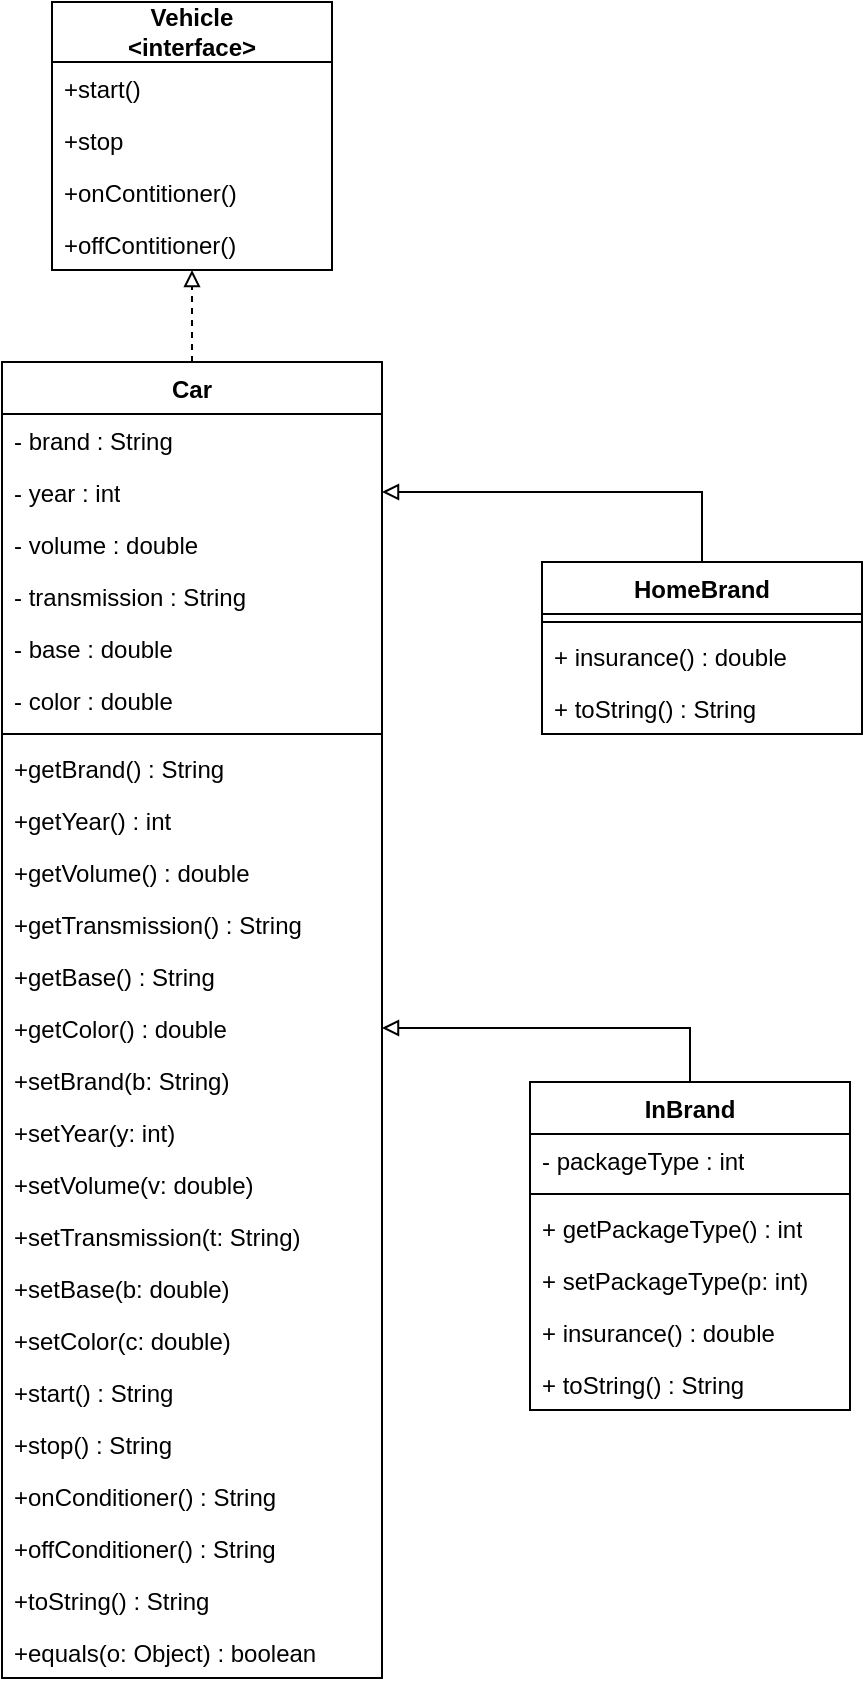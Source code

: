 <mxfile version="26.0.4">
  <diagram name="Страница — 1" id="45xlAPgCYsQbPUSZcsBX">
    <mxGraphModel dx="1021" dy="1172" grid="1" gridSize="10" guides="1" tooltips="1" connect="1" arrows="1" fold="1" page="1" pageScale="1" pageWidth="827" pageHeight="1169" math="0" shadow="0">
      <root>
        <mxCell id="0" />
        <mxCell id="1" parent="0" />
        <mxCell id="WF_6Q1EmhFpxQpMpNTFj-10" style="edgeStyle=orthogonalEdgeStyle;rounded=0;orthogonalLoop=1;jettySize=auto;html=1;exitX=0.5;exitY=0;exitDx=0;exitDy=0;entryX=0.5;entryY=1;entryDx=0;entryDy=0;dashed=1;endArrow=block;endFill=0;" edge="1" parent="1" source="RyboxjIsO-Uu-9lAkctf-5" target="WF_6Q1EmhFpxQpMpNTFj-5">
          <mxGeometry relative="1" as="geometry" />
        </mxCell>
        <mxCell id="RyboxjIsO-Uu-9lAkctf-5" value="Car" style="swimlane;fontStyle=1;align=center;verticalAlign=top;childLayout=stackLayout;horizontal=1;startSize=26;horizontalStack=0;resizeParent=1;resizeParentMax=0;resizeLast=0;collapsible=1;marginBottom=0;whiteSpace=wrap;html=1;" parent="1" vertex="1">
          <mxGeometry x="150" y="290" width="190" height="658" as="geometry" />
        </mxCell>
        <mxCell id="RyboxjIsO-Uu-9lAkctf-6" value="- brand : String" style="text;strokeColor=none;fillColor=none;align=left;verticalAlign=top;spacingLeft=4;spacingRight=4;overflow=hidden;rotatable=0;points=[[0,0.5],[1,0.5]];portConstraint=eastwest;whiteSpace=wrap;html=1;" parent="RyboxjIsO-Uu-9lAkctf-5" vertex="1">
          <mxGeometry y="26" width="190" height="26" as="geometry" />
        </mxCell>
        <mxCell id="RyboxjIsO-Uu-9lAkctf-9" value="- year : int" style="text;strokeColor=none;fillColor=none;align=left;verticalAlign=top;spacingLeft=4;spacingRight=4;overflow=hidden;rotatable=0;points=[[0,0.5],[1,0.5]];portConstraint=eastwest;whiteSpace=wrap;html=1;" parent="RyboxjIsO-Uu-9lAkctf-5" vertex="1">
          <mxGeometry y="52" width="190" height="26" as="geometry" />
        </mxCell>
        <mxCell id="RyboxjIsO-Uu-9lAkctf-10" value="- volume : double" style="text;strokeColor=none;fillColor=none;align=left;verticalAlign=top;spacingLeft=4;spacingRight=4;overflow=hidden;rotatable=0;points=[[0,0.5],[1,0.5]];portConstraint=eastwest;whiteSpace=wrap;html=1;" parent="RyboxjIsO-Uu-9lAkctf-5" vertex="1">
          <mxGeometry y="78" width="190" height="26" as="geometry" />
        </mxCell>
        <mxCell id="RyboxjIsO-Uu-9lAkctf-11" value="- transmission : String" style="text;strokeColor=none;fillColor=none;align=left;verticalAlign=top;spacingLeft=4;spacingRight=4;overflow=hidden;rotatable=0;points=[[0,0.5],[1,0.5]];portConstraint=eastwest;whiteSpace=wrap;html=1;" parent="RyboxjIsO-Uu-9lAkctf-5" vertex="1">
          <mxGeometry y="104" width="190" height="26" as="geometry" />
        </mxCell>
        <mxCell id="RyboxjIsO-Uu-9lAkctf-12" value="- base : double" style="text;strokeColor=none;fillColor=none;align=left;verticalAlign=top;spacingLeft=4;spacingRight=4;overflow=hidden;rotatable=0;points=[[0,0.5],[1,0.5]];portConstraint=eastwest;whiteSpace=wrap;html=1;" parent="RyboxjIsO-Uu-9lAkctf-5" vertex="1">
          <mxGeometry y="130" width="190" height="26" as="geometry" />
        </mxCell>
        <mxCell id="RyboxjIsO-Uu-9lAkctf-13" value="- color : double" style="text;strokeColor=none;fillColor=none;align=left;verticalAlign=top;spacingLeft=4;spacingRight=4;overflow=hidden;rotatable=0;points=[[0,0.5],[1,0.5]];portConstraint=eastwest;whiteSpace=wrap;html=1;" parent="RyboxjIsO-Uu-9lAkctf-5" vertex="1">
          <mxGeometry y="156" width="190" height="26" as="geometry" />
        </mxCell>
        <mxCell id="RyboxjIsO-Uu-9lAkctf-7" value="" style="line;strokeWidth=1;fillColor=none;align=left;verticalAlign=middle;spacingTop=-1;spacingLeft=3;spacingRight=3;rotatable=0;labelPosition=right;points=[];portConstraint=eastwest;strokeColor=inherit;" parent="RyboxjIsO-Uu-9lAkctf-5" vertex="1">
          <mxGeometry y="182" width="190" height="8" as="geometry" />
        </mxCell>
        <mxCell id="RyboxjIsO-Uu-9lAkctf-8" value="+getBrand() : String&lt;div&gt;&lt;br&gt;&lt;/div&gt;" style="text;strokeColor=none;fillColor=none;align=left;verticalAlign=top;spacingLeft=4;spacingRight=4;overflow=hidden;rotatable=0;points=[[0,0.5],[1,0.5]];portConstraint=eastwest;whiteSpace=wrap;html=1;" parent="RyboxjIsO-Uu-9lAkctf-5" vertex="1">
          <mxGeometry y="190" width="190" height="26" as="geometry" />
        </mxCell>
        <mxCell id="RyboxjIsO-Uu-9lAkctf-14" value="+getYear() : int&lt;span style=&quot;white-space: pre;&quot;&gt;&#x9;&lt;/span&gt;" style="text;strokeColor=none;fillColor=none;align=left;verticalAlign=top;spacingLeft=4;spacingRight=4;overflow=hidden;rotatable=0;points=[[0,0.5],[1,0.5]];portConstraint=eastwest;whiteSpace=wrap;html=1;" parent="RyboxjIsO-Uu-9lAkctf-5" vertex="1">
          <mxGeometry y="216" width="190" height="26" as="geometry" />
        </mxCell>
        <mxCell id="RyboxjIsO-Uu-9lAkctf-15" value="+getVolume() : double" style="text;strokeColor=none;fillColor=none;align=left;verticalAlign=top;spacingLeft=4;spacingRight=4;overflow=hidden;rotatable=0;points=[[0,0.5],[1,0.5]];portConstraint=eastwest;whiteSpace=wrap;html=1;" parent="RyboxjIsO-Uu-9lAkctf-5" vertex="1">
          <mxGeometry y="242" width="190" height="26" as="geometry" />
        </mxCell>
        <mxCell id="RyboxjIsO-Uu-9lAkctf-16" value="+getTransmission() : String&lt;div&gt;&lt;br&gt;&lt;/div&gt;" style="text;strokeColor=none;fillColor=none;align=left;verticalAlign=top;spacingLeft=4;spacingRight=4;overflow=hidden;rotatable=0;points=[[0,0.5],[1,0.5]];portConstraint=eastwest;whiteSpace=wrap;html=1;" parent="RyboxjIsO-Uu-9lAkctf-5" vertex="1">
          <mxGeometry y="268" width="190" height="26" as="geometry" />
        </mxCell>
        <mxCell id="RyboxjIsO-Uu-9lAkctf-17" value="+getBase() : String&lt;div&gt;&lt;br&gt;&lt;/div&gt;" style="text;strokeColor=none;fillColor=none;align=left;verticalAlign=top;spacingLeft=4;spacingRight=4;overflow=hidden;rotatable=0;points=[[0,0.5],[1,0.5]];portConstraint=eastwest;whiteSpace=wrap;html=1;" parent="RyboxjIsO-Uu-9lAkctf-5" vertex="1">
          <mxGeometry y="294" width="190" height="26" as="geometry" />
        </mxCell>
        <mxCell id="RyboxjIsO-Uu-9lAkctf-18" value="+getColor() : double&lt;div&gt;&lt;br&gt;&lt;/div&gt;" style="text;strokeColor=none;fillColor=none;align=left;verticalAlign=top;spacingLeft=4;spacingRight=4;overflow=hidden;rotatable=0;points=[[0,0.5],[1,0.5]];portConstraint=eastwest;whiteSpace=wrap;html=1;" parent="RyboxjIsO-Uu-9lAkctf-5" vertex="1">
          <mxGeometry y="320" width="190" height="26" as="geometry" />
        </mxCell>
        <mxCell id="RyboxjIsO-Uu-9lAkctf-22" value="+setBrand(b: String)&amp;nbsp;" style="text;strokeColor=none;fillColor=none;align=left;verticalAlign=top;spacingLeft=4;spacingRight=4;overflow=hidden;rotatable=0;points=[[0,0.5],[1,0.5]];portConstraint=eastwest;whiteSpace=wrap;html=1;" parent="RyboxjIsO-Uu-9lAkctf-5" vertex="1">
          <mxGeometry y="346" width="190" height="26" as="geometry" />
        </mxCell>
        <mxCell id="RyboxjIsO-Uu-9lAkctf-23" value="+setYear(y: int)&amp;nbsp;" style="text;strokeColor=none;fillColor=none;align=left;verticalAlign=top;spacingLeft=4;spacingRight=4;overflow=hidden;rotatable=0;points=[[0,0.5],[1,0.5]];portConstraint=eastwest;whiteSpace=wrap;html=1;" parent="RyboxjIsO-Uu-9lAkctf-5" vertex="1">
          <mxGeometry y="372" width="190" height="26" as="geometry" />
        </mxCell>
        <mxCell id="RyboxjIsO-Uu-9lAkctf-24" value="+setVolume(v: double)&amp;nbsp;" style="text;strokeColor=none;fillColor=none;align=left;verticalAlign=top;spacingLeft=4;spacingRight=4;overflow=hidden;rotatable=0;points=[[0,0.5],[1,0.5]];portConstraint=eastwest;whiteSpace=wrap;html=1;" parent="RyboxjIsO-Uu-9lAkctf-5" vertex="1">
          <mxGeometry y="398" width="190" height="26" as="geometry" />
        </mxCell>
        <mxCell id="RyboxjIsO-Uu-9lAkctf-25" value="+setTransmission(t: String)&amp;nbsp;" style="text;strokeColor=none;fillColor=none;align=left;verticalAlign=top;spacingLeft=4;spacingRight=4;overflow=hidden;rotatable=0;points=[[0,0.5],[1,0.5]];portConstraint=eastwest;whiteSpace=wrap;html=1;" parent="RyboxjIsO-Uu-9lAkctf-5" vertex="1">
          <mxGeometry y="424" width="190" height="26" as="geometry" />
        </mxCell>
        <mxCell id="RyboxjIsO-Uu-9lAkctf-26" value="+setBase(b: double)&amp;nbsp;" style="text;strokeColor=none;fillColor=none;align=left;verticalAlign=top;spacingLeft=4;spacingRight=4;overflow=hidden;rotatable=0;points=[[0,0.5],[1,0.5]];portConstraint=eastwest;whiteSpace=wrap;html=1;" parent="RyboxjIsO-Uu-9lAkctf-5" vertex="1">
          <mxGeometry y="450" width="190" height="26" as="geometry" />
        </mxCell>
        <mxCell id="RyboxjIsO-Uu-9lAkctf-27" value="+setColor(c: double)&amp;nbsp;" style="text;strokeColor=none;fillColor=none;align=left;verticalAlign=top;spacingLeft=4;spacingRight=4;overflow=hidden;rotatable=0;points=[[0,0.5],[1,0.5]];portConstraint=eastwest;whiteSpace=wrap;html=1;" parent="RyboxjIsO-Uu-9lAkctf-5" vertex="1">
          <mxGeometry y="476" width="190" height="26" as="geometry" />
        </mxCell>
        <mxCell id="RyboxjIsO-Uu-9lAkctf-28" value="+start() : String" style="text;strokeColor=none;fillColor=none;align=left;verticalAlign=top;spacingLeft=4;spacingRight=4;overflow=hidden;rotatable=0;points=[[0,0.5],[1,0.5]];portConstraint=eastwest;whiteSpace=wrap;html=1;" parent="RyboxjIsO-Uu-9lAkctf-5" vertex="1">
          <mxGeometry y="502" width="190" height="26" as="geometry" />
        </mxCell>
        <mxCell id="RyboxjIsO-Uu-9lAkctf-29" value="+stop() : String" style="text;strokeColor=none;fillColor=none;align=left;verticalAlign=top;spacingLeft=4;spacingRight=4;overflow=hidden;rotatable=0;points=[[0,0.5],[1,0.5]];portConstraint=eastwest;whiteSpace=wrap;html=1;" parent="RyboxjIsO-Uu-9lAkctf-5" vertex="1">
          <mxGeometry y="528" width="190" height="26" as="geometry" />
        </mxCell>
        <mxCell id="RyboxjIsO-Uu-9lAkctf-30" value="+onConditioner() : String" style="text;strokeColor=none;fillColor=none;align=left;verticalAlign=top;spacingLeft=4;spacingRight=4;overflow=hidden;rotatable=0;points=[[0,0.5],[1,0.5]];portConstraint=eastwest;whiteSpace=wrap;html=1;" parent="RyboxjIsO-Uu-9lAkctf-5" vertex="1">
          <mxGeometry y="554" width="190" height="26" as="geometry" />
        </mxCell>
        <mxCell id="RyboxjIsO-Uu-9lAkctf-31" value="+offConditioner() : String" style="text;strokeColor=none;fillColor=none;align=left;verticalAlign=top;spacingLeft=4;spacingRight=4;overflow=hidden;rotatable=0;points=[[0,0.5],[1,0.5]];portConstraint=eastwest;whiteSpace=wrap;html=1;" parent="RyboxjIsO-Uu-9lAkctf-5" vertex="1">
          <mxGeometry y="580" width="190" height="26" as="geometry" />
        </mxCell>
        <mxCell id="RyboxjIsO-Uu-9lAkctf-32" value="+toString() : String" style="text;strokeColor=none;fillColor=none;align=left;verticalAlign=top;spacingLeft=4;spacingRight=4;overflow=hidden;rotatable=0;points=[[0,0.5],[1,0.5]];portConstraint=eastwest;whiteSpace=wrap;html=1;" parent="RyboxjIsO-Uu-9lAkctf-5" vertex="1">
          <mxGeometry y="606" width="190" height="26" as="geometry" />
        </mxCell>
        <mxCell id="RyboxjIsO-Uu-9lAkctf-33" value="+equals(o: Object) : boolean" style="text;strokeColor=none;fillColor=none;align=left;verticalAlign=top;spacingLeft=4;spacingRight=4;overflow=hidden;rotatable=0;points=[[0,0.5],[1,0.5]];portConstraint=eastwest;whiteSpace=wrap;html=1;" parent="RyboxjIsO-Uu-9lAkctf-5" vertex="1">
          <mxGeometry y="632" width="190" height="26" as="geometry" />
        </mxCell>
        <mxCell id="RyboxjIsO-Uu-9lAkctf-51" style="edgeStyle=orthogonalEdgeStyle;rounded=0;orthogonalLoop=1;jettySize=auto;html=1;entryX=1;entryY=0.5;entryDx=0;entryDy=0;endArrow=block;endFill=0;" parent="1" source="RyboxjIsO-Uu-9lAkctf-34" target="RyboxjIsO-Uu-9lAkctf-9" edge="1">
          <mxGeometry relative="1" as="geometry" />
        </mxCell>
        <mxCell id="RyboxjIsO-Uu-9lAkctf-34" value="HomeBrand" style="swimlane;fontStyle=1;align=center;verticalAlign=top;childLayout=stackLayout;horizontal=1;startSize=26;horizontalStack=0;resizeParent=1;resizeParentMax=0;resizeLast=0;collapsible=1;marginBottom=0;whiteSpace=wrap;html=1;" parent="1" vertex="1">
          <mxGeometry x="420" y="390" width="160" height="86" as="geometry" />
        </mxCell>
        <mxCell id="RyboxjIsO-Uu-9lAkctf-36" value="" style="line;strokeWidth=1;fillColor=none;align=left;verticalAlign=middle;spacingTop=-1;spacingLeft=3;spacingRight=3;rotatable=0;labelPosition=right;points=[];portConstraint=eastwest;strokeColor=inherit;" parent="RyboxjIsO-Uu-9lAkctf-34" vertex="1">
          <mxGeometry y="26" width="160" height="8" as="geometry" />
        </mxCell>
        <mxCell id="RyboxjIsO-Uu-9lAkctf-37" value="+ insurance() : double" style="text;strokeColor=none;fillColor=none;align=left;verticalAlign=top;spacingLeft=4;spacingRight=4;overflow=hidden;rotatable=0;points=[[0,0.5],[1,0.5]];portConstraint=eastwest;whiteSpace=wrap;html=1;" parent="RyboxjIsO-Uu-9lAkctf-34" vertex="1">
          <mxGeometry y="34" width="160" height="26" as="geometry" />
        </mxCell>
        <mxCell id="RyboxjIsO-Uu-9lAkctf-38" value="+ toString() : String&amp;nbsp;" style="text;strokeColor=none;fillColor=none;align=left;verticalAlign=top;spacingLeft=4;spacingRight=4;overflow=hidden;rotatable=0;points=[[0,0.5],[1,0.5]];portConstraint=eastwest;whiteSpace=wrap;html=1;" parent="RyboxjIsO-Uu-9lAkctf-34" vertex="1">
          <mxGeometry y="60" width="160" height="26" as="geometry" />
        </mxCell>
        <mxCell id="RyboxjIsO-Uu-9lAkctf-52" style="edgeStyle=orthogonalEdgeStyle;rounded=0;orthogonalLoop=1;jettySize=auto;html=1;entryX=1;entryY=0.5;entryDx=0;entryDy=0;endArrow=block;endFill=0;" parent="1" source="RyboxjIsO-Uu-9lAkctf-44" target="RyboxjIsO-Uu-9lAkctf-18" edge="1">
          <mxGeometry relative="1" as="geometry" />
        </mxCell>
        <mxCell id="RyboxjIsO-Uu-9lAkctf-44" value="InBrand" style="swimlane;fontStyle=1;align=center;verticalAlign=top;childLayout=stackLayout;horizontal=1;startSize=26;horizontalStack=0;resizeParent=1;resizeParentMax=0;resizeLast=0;collapsible=1;marginBottom=0;whiteSpace=wrap;html=1;" parent="1" vertex="1">
          <mxGeometry x="414" y="650" width="160" height="164" as="geometry" />
        </mxCell>
        <mxCell id="RyboxjIsO-Uu-9lAkctf-45" value="- packageType : int" style="text;strokeColor=none;fillColor=none;align=left;verticalAlign=top;spacingLeft=4;spacingRight=4;overflow=hidden;rotatable=0;points=[[0,0.5],[1,0.5]];portConstraint=eastwest;whiteSpace=wrap;html=1;" parent="RyboxjIsO-Uu-9lAkctf-44" vertex="1">
          <mxGeometry y="26" width="160" height="26" as="geometry" />
        </mxCell>
        <mxCell id="RyboxjIsO-Uu-9lAkctf-46" value="" style="line;strokeWidth=1;fillColor=none;align=left;verticalAlign=middle;spacingTop=-1;spacingLeft=3;spacingRight=3;rotatable=0;labelPosition=right;points=[];portConstraint=eastwest;strokeColor=inherit;" parent="RyboxjIsO-Uu-9lAkctf-44" vertex="1">
          <mxGeometry y="52" width="160" height="8" as="geometry" />
        </mxCell>
        <mxCell id="RyboxjIsO-Uu-9lAkctf-47" value="+ getPackageType() : int" style="text;strokeColor=none;fillColor=none;align=left;verticalAlign=top;spacingLeft=4;spacingRight=4;overflow=hidden;rotatable=0;points=[[0,0.5],[1,0.5]];portConstraint=eastwest;whiteSpace=wrap;html=1;" parent="RyboxjIsO-Uu-9lAkctf-44" vertex="1">
          <mxGeometry y="60" width="160" height="26" as="geometry" />
        </mxCell>
        <mxCell id="RyboxjIsO-Uu-9lAkctf-48" value="+ setPackageType(p: int)" style="text;strokeColor=none;fillColor=none;align=left;verticalAlign=top;spacingLeft=4;spacingRight=4;overflow=hidden;rotatable=0;points=[[0,0.5],[1,0.5]];portConstraint=eastwest;whiteSpace=wrap;html=1;" parent="RyboxjIsO-Uu-9lAkctf-44" vertex="1">
          <mxGeometry y="86" width="160" height="26" as="geometry" />
        </mxCell>
        <mxCell id="RyboxjIsO-Uu-9lAkctf-49" value="+ insurance() : double" style="text;strokeColor=none;fillColor=none;align=left;verticalAlign=top;spacingLeft=4;spacingRight=4;overflow=hidden;rotatable=0;points=[[0,0.5],[1,0.5]];portConstraint=eastwest;whiteSpace=wrap;html=1;" parent="RyboxjIsO-Uu-9lAkctf-44" vertex="1">
          <mxGeometry y="112" width="160" height="26" as="geometry" />
        </mxCell>
        <mxCell id="RyboxjIsO-Uu-9lAkctf-50" value="+ toString() : String&amp;nbsp;" style="text;strokeColor=none;fillColor=none;align=left;verticalAlign=top;spacingLeft=4;spacingRight=4;overflow=hidden;rotatable=0;points=[[0,0.5],[1,0.5]];portConstraint=eastwest;whiteSpace=wrap;html=1;" parent="RyboxjIsO-Uu-9lAkctf-44" vertex="1">
          <mxGeometry y="138" width="160" height="26" as="geometry" />
        </mxCell>
        <mxCell id="WF_6Q1EmhFpxQpMpNTFj-5" value="&lt;span style=&quot;font-weight: 700;&quot;&gt;Vehicle&lt;/span&gt;&lt;div style=&quot;font-weight: 700;&quot;&gt;&amp;lt;interface&amp;gt;&lt;/div&gt;" style="swimlane;fontStyle=0;childLayout=stackLayout;horizontal=1;startSize=30;fillColor=none;horizontalStack=0;resizeParent=1;resizeParentMax=0;resizeLast=0;collapsible=1;marginBottom=0;whiteSpace=wrap;html=1;" vertex="1" parent="1">
          <mxGeometry x="175" y="110" width="140" height="134" as="geometry" />
        </mxCell>
        <mxCell id="WF_6Q1EmhFpxQpMpNTFj-6" value="+start()" style="text;strokeColor=none;fillColor=none;align=left;verticalAlign=top;spacingLeft=4;spacingRight=4;overflow=hidden;rotatable=0;points=[[0,0.5],[1,0.5]];portConstraint=eastwest;whiteSpace=wrap;html=1;" vertex="1" parent="WF_6Q1EmhFpxQpMpNTFj-5">
          <mxGeometry y="30" width="140" height="26" as="geometry" />
        </mxCell>
        <mxCell id="WF_6Q1EmhFpxQpMpNTFj-7" value="+stop" style="text;strokeColor=none;fillColor=none;align=left;verticalAlign=top;spacingLeft=4;spacingRight=4;overflow=hidden;rotatable=0;points=[[0,0.5],[1,0.5]];portConstraint=eastwest;whiteSpace=wrap;html=1;" vertex="1" parent="WF_6Q1EmhFpxQpMpNTFj-5">
          <mxGeometry y="56" width="140" height="26" as="geometry" />
        </mxCell>
        <mxCell id="WF_6Q1EmhFpxQpMpNTFj-8" value="+onContitioner()" style="text;strokeColor=none;fillColor=none;align=left;verticalAlign=top;spacingLeft=4;spacingRight=4;overflow=hidden;rotatable=0;points=[[0,0.5],[1,0.5]];portConstraint=eastwest;whiteSpace=wrap;html=1;" vertex="1" parent="WF_6Q1EmhFpxQpMpNTFj-5">
          <mxGeometry y="82" width="140" height="26" as="geometry" />
        </mxCell>
        <mxCell id="WF_6Q1EmhFpxQpMpNTFj-9" value="+offContitioner()" style="text;strokeColor=none;fillColor=none;align=left;verticalAlign=top;spacingLeft=4;spacingRight=4;overflow=hidden;rotatable=0;points=[[0,0.5],[1,0.5]];portConstraint=eastwest;whiteSpace=wrap;html=1;" vertex="1" parent="WF_6Q1EmhFpxQpMpNTFj-5">
          <mxGeometry y="108" width="140" height="26" as="geometry" />
        </mxCell>
      </root>
    </mxGraphModel>
  </diagram>
</mxfile>
